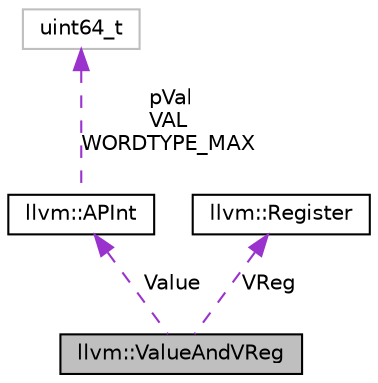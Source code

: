 digraph "llvm::ValueAndVReg"
{
 // LATEX_PDF_SIZE
  bgcolor="transparent";
  edge [fontname="Helvetica",fontsize="10",labelfontname="Helvetica",labelfontsize="10"];
  node [fontname="Helvetica",fontsize="10",shape=record];
  Node1 [label="llvm::ValueAndVReg",height=0.2,width=0.4,color="black", fillcolor="grey75", style="filled", fontcolor="black",tooltip="Simple struct used to hold a constant integer value and a virtual register."];
  Node2 -> Node1 [dir="back",color="darkorchid3",fontsize="10",style="dashed",label=" Value" ,fontname="Helvetica"];
  Node2 [label="llvm::APInt",height=0.2,width=0.4,color="black",URL="$classllvm_1_1APInt.html",tooltip="Class for arbitrary precision integers."];
  Node3 -> Node2 [dir="back",color="darkorchid3",fontsize="10",style="dashed",label=" pVal\nVAL\nWORDTYPE_MAX" ,fontname="Helvetica"];
  Node3 [label="uint64_t",height=0.2,width=0.4,color="grey75",tooltip=" "];
  Node4 -> Node1 [dir="back",color="darkorchid3",fontsize="10",style="dashed",label=" VReg" ,fontname="Helvetica"];
  Node4 [label="llvm::Register",height=0.2,width=0.4,color="black",URL="$classllvm_1_1Register.html",tooltip="Wrapper class representing virtual and physical registers."];
}
